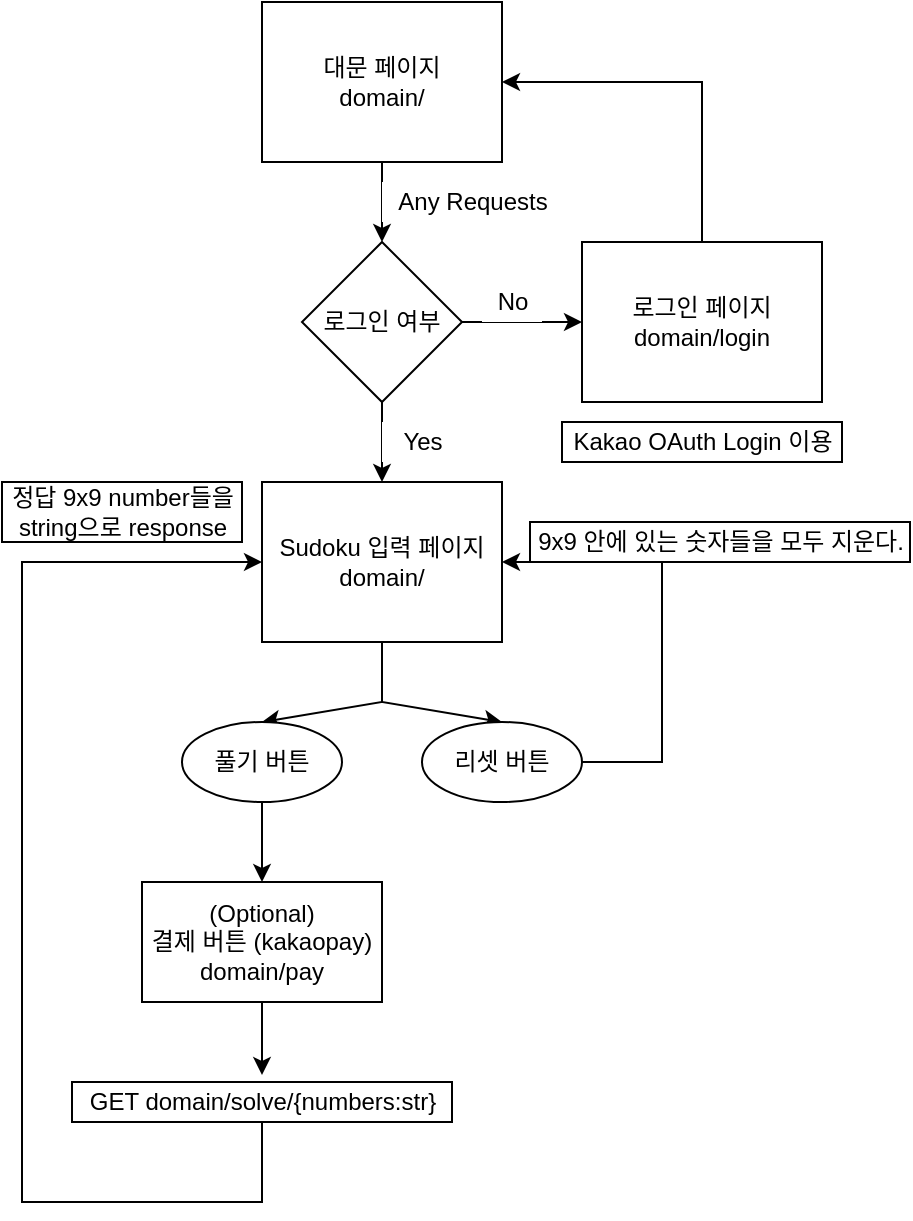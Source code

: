 <mxfile>
    <diagram id="J-LnQlc_lZPZEfbLarod" name="Page-1">
        <mxGraphModel dx="727" dy="656" grid="1" gridSize="10" guides="1" tooltips="1" connect="1" arrows="1" fold="1" page="1" pageScale="1" pageWidth="827" pageHeight="1169" math="0" shadow="0">
            <root>
                <mxCell id="0"/>
                <mxCell id="1" parent="0"/>
                <mxCell id="7" style="edgeStyle=none;html=1;entryX=0.5;entryY=0;entryDx=0;entryDy=0;rounded=0;" parent="1" source="2" target="4" edge="1">
                    <mxGeometry relative="1" as="geometry"/>
                </mxCell>
                <mxCell id="2" value="대문 페이지&lt;br&gt;domain/" style="rounded=0;whiteSpace=wrap;html=1;" parent="1" vertex="1">
                    <mxGeometry x="280" y="200" width="120" height="80" as="geometry"/>
                </mxCell>
                <mxCell id="18" style="edgeStyle=none;html=1;entryX=0.5;entryY=0;entryDx=0;entryDy=0;rounded=0;" parent="1" source="3" target="14" edge="1">
                    <mxGeometry relative="1" as="geometry">
                        <Array as="points">
                            <mxPoint x="340" y="550"/>
                        </Array>
                    </mxGeometry>
                </mxCell>
                <mxCell id="19" style="edgeStyle=none;html=1;entryX=0.5;entryY=0;entryDx=0;entryDy=0;rounded=0;" parent="1" source="3" target="15" edge="1">
                    <mxGeometry relative="1" as="geometry">
                        <Array as="points">
                            <mxPoint x="340" y="550"/>
                        </Array>
                    </mxGeometry>
                </mxCell>
                <mxCell id="3" value="Sudoku 입력 페이지&lt;br&gt;domain/" style="rounded=0;whiteSpace=wrap;html=1;" parent="1" vertex="1">
                    <mxGeometry x="280" y="440" width="120" height="80" as="geometry"/>
                </mxCell>
                <mxCell id="6" style="edgeStyle=none;html=1;entryX=0.5;entryY=0;entryDx=0;entryDy=0;rounded=0;" parent="1" source="4" target="3" edge="1">
                    <mxGeometry relative="1" as="geometry"/>
                </mxCell>
                <mxCell id="9" style="edgeStyle=none;html=1;entryX=0;entryY=0.5;entryDx=0;entryDy=0;rounded=0;" parent="1" source="4" target="8" edge="1">
                    <mxGeometry relative="1" as="geometry"/>
                </mxCell>
                <mxCell id="4" value="로그인 여부" style="rhombus;whiteSpace=wrap;html=1;rounded=0;" parent="1" vertex="1">
                    <mxGeometry x="300" y="320" width="80" height="80" as="geometry"/>
                </mxCell>
                <mxCell id="5" value="Yes" style="text;html=1;align=center;verticalAlign=middle;resizable=0;points=[];autosize=1;strokeColor=none;fillColor=default;rounded=0;" parent="1" vertex="1">
                    <mxGeometry x="340" y="410" width="40" height="20" as="geometry"/>
                </mxCell>
                <mxCell id="11" style="edgeStyle=none;html=1;entryX=1;entryY=0.5;entryDx=0;entryDy=0;rounded=0;" parent="1" source="8" target="2" edge="1">
                    <mxGeometry relative="1" as="geometry">
                        <Array as="points">
                            <mxPoint x="500" y="240"/>
                        </Array>
                    </mxGeometry>
                </mxCell>
                <mxCell id="8" value="로그인 페이지&lt;br&gt;domain/login" style="rounded=0;whiteSpace=wrap;html=1;" parent="1" vertex="1">
                    <mxGeometry x="440" y="320" width="120" height="80" as="geometry"/>
                </mxCell>
                <mxCell id="10" value="No" style="text;html=1;align=center;verticalAlign=middle;resizable=0;points=[];autosize=1;strokeColor=none;fillColor=default;rounded=0;" parent="1" vertex="1">
                    <mxGeometry x="390" y="340" width="30" height="20" as="geometry"/>
                </mxCell>
                <mxCell id="12" value="Kakao OAuth Login 이용" style="text;html=1;align=center;verticalAlign=middle;resizable=0;points=[];autosize=1;strokeColor=default;fillColor=default;rounded=0;" parent="1" vertex="1">
                    <mxGeometry x="430" y="410" width="140" height="20" as="geometry"/>
                </mxCell>
                <mxCell id="13" value="Any Requests" style="text;html=1;align=center;verticalAlign=middle;resizable=0;points=[];autosize=1;strokeColor=none;fillColor=default;rounded=0;" parent="1" vertex="1">
                    <mxGeometry x="340" y="290" width="90" height="20" as="geometry"/>
                </mxCell>
                <mxCell id="21" style="edgeStyle=none;html=1;rounded=0;" parent="1" source="14" edge="1">
                    <mxGeometry relative="1" as="geometry">
                        <mxPoint x="280" y="640" as="targetPoint"/>
                    </mxGeometry>
                </mxCell>
                <mxCell id="14" value="풀기 버튼" style="ellipse;whiteSpace=wrap;html=1;rounded=0;" parent="1" vertex="1">
                    <mxGeometry x="240" y="560" width="80" height="40" as="geometry"/>
                </mxCell>
                <mxCell id="16" style="edgeStyle=none;html=1;entryX=1;entryY=0.5;entryDx=0;entryDy=0;exitX=1;exitY=0.5;exitDx=0;exitDy=0;rounded=0;" parent="1" source="15" target="3" edge="1">
                    <mxGeometry relative="1" as="geometry">
                        <Array as="points">
                            <mxPoint x="480" y="580"/>
                            <mxPoint x="480" y="520"/>
                            <mxPoint x="480" y="480"/>
                        </Array>
                    </mxGeometry>
                </mxCell>
                <mxCell id="15" value="리셋 버튼" style="ellipse;whiteSpace=wrap;html=1;rounded=0;" parent="1" vertex="1">
                    <mxGeometry x="360" y="560" width="80" height="40" as="geometry"/>
                </mxCell>
                <mxCell id="17" value="9x9 안에 있는 숫자들을 모두 지운다." style="text;html=1;align=center;verticalAlign=middle;resizable=0;points=[];autosize=1;strokeColor=default;fillColor=default;rounded=0;" parent="1" vertex="1">
                    <mxGeometry x="414" y="460" width="190" height="20" as="geometry"/>
                </mxCell>
                <mxCell id="22" style="edgeStyle=none;html=1;entryX=0;entryY=0.5;entryDx=0;entryDy=0;rounded=0;" parent="1" target="3" edge="1">
                    <mxGeometry relative="1" as="geometry">
                        <mxPoint x="240" y="480" as="targetPoint"/>
                        <mxPoint x="280" y="760" as="sourcePoint"/>
                        <Array as="points">
                            <mxPoint x="280" y="800"/>
                            <mxPoint x="160" y="800"/>
                            <mxPoint x="160" y="480"/>
                        </Array>
                    </mxGeometry>
                </mxCell>
                <mxCell id="20" value="GET domain/solve/{numbers:str}" style="text;html=1;align=center;verticalAlign=middle;resizable=0;points=[];autosize=1;strokeColor=default;fillColor=default;rounded=0;" parent="1" vertex="1">
                    <mxGeometry x="185" y="740" width="190" height="20" as="geometry"/>
                </mxCell>
                <mxCell id="23" value="정답&amp;nbsp;9x9 number들을 &lt;br&gt;string으로 response" style="text;html=1;align=center;verticalAlign=middle;resizable=0;points=[];autosize=1;strokeColor=default;fillColor=default;rounded=0;" parent="1" vertex="1">
                    <mxGeometry x="150" y="440" width="120" height="30" as="geometry"/>
                </mxCell>
                <mxCell id="26" style="edgeStyle=none;html=1;entryX=0.5;entryY=-0.175;entryDx=0;entryDy=0;entryPerimeter=0;rounded=0;" parent="1" source="25" target="20" edge="1">
                    <mxGeometry relative="1" as="geometry"/>
                </mxCell>
                <mxCell id="25" value="(Optional)&lt;br&gt;결제 버튼 (kakaopay)&lt;br&gt;domain/pay" style="rounded=0;whiteSpace=wrap;html=1;strokeColor=default;fillColor=default;" parent="1" vertex="1">
                    <mxGeometry x="220" y="640" width="120" height="60" as="geometry"/>
                </mxCell>
            </root>
        </mxGraphModel>
    </diagram>
</mxfile>